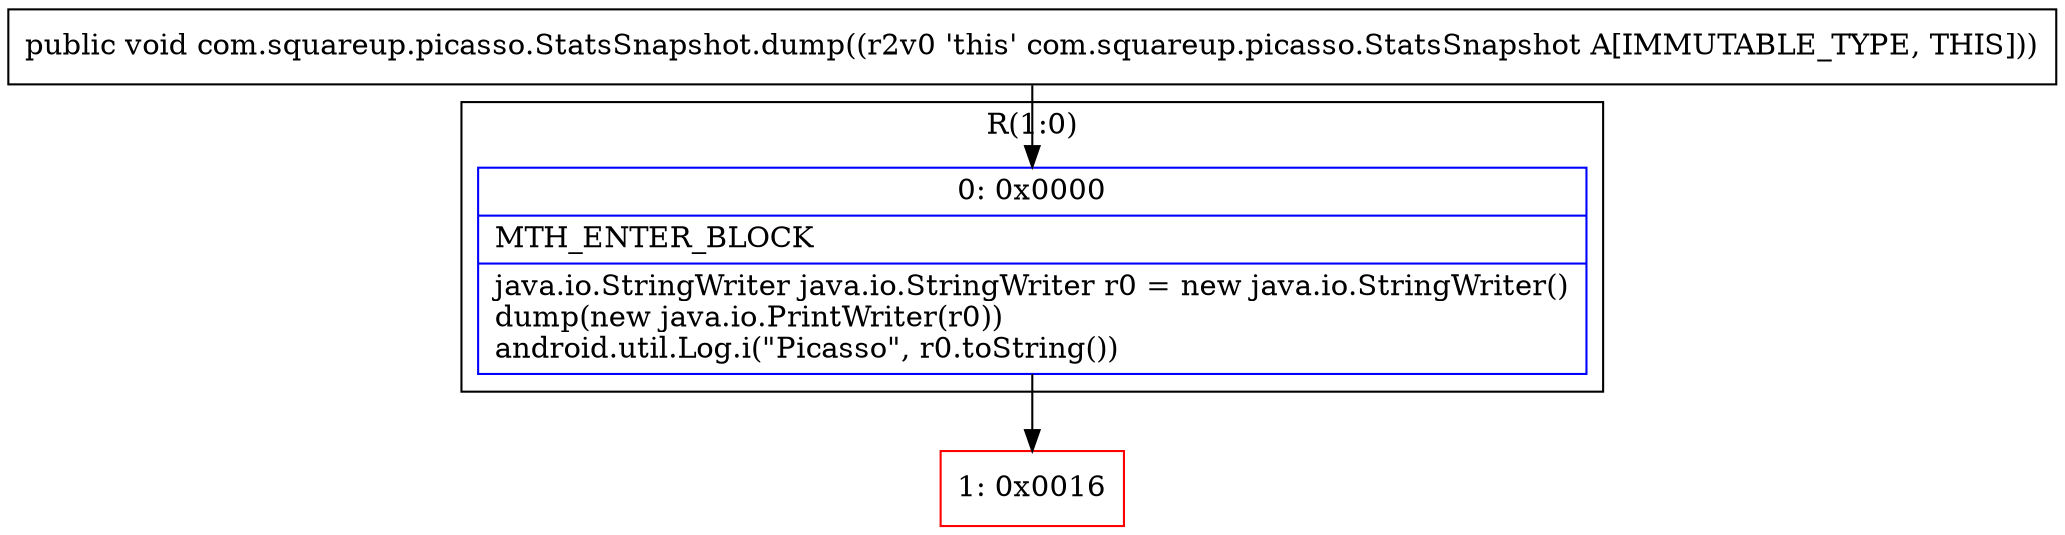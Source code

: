 digraph "CFG forcom.squareup.picasso.StatsSnapshot.dump()V" {
subgraph cluster_Region_909644112 {
label = "R(1:0)";
node [shape=record,color=blue];
Node_0 [shape=record,label="{0\:\ 0x0000|MTH_ENTER_BLOCK\l|java.io.StringWriter java.io.StringWriter r0 = new java.io.StringWriter()\ldump(new java.io.PrintWriter(r0))\landroid.util.Log.i(\"Picasso\", r0.toString())\l}"];
}
Node_1 [shape=record,color=red,label="{1\:\ 0x0016}"];
MethodNode[shape=record,label="{public void com.squareup.picasso.StatsSnapshot.dump((r2v0 'this' com.squareup.picasso.StatsSnapshot A[IMMUTABLE_TYPE, THIS])) }"];
MethodNode -> Node_0;
Node_0 -> Node_1;
}

